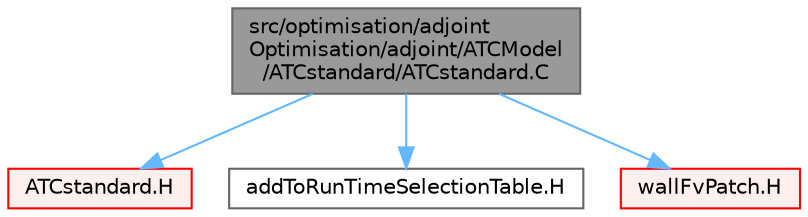 digraph "src/optimisation/adjointOptimisation/adjoint/ATCModel/ATCstandard/ATCstandard.C"
{
 // LATEX_PDF_SIZE
  bgcolor="transparent";
  edge [fontname=Helvetica,fontsize=10,labelfontname=Helvetica,labelfontsize=10];
  node [fontname=Helvetica,fontsize=10,shape=box,height=0.2,width=0.4];
  Node1 [id="Node000001",label="src/optimisation/adjoint\lOptimisation/adjoint/ATCModel\l/ATCstandard/ATCstandard.C",height=0.2,width=0.4,color="gray40", fillcolor="grey60", style="filled", fontcolor="black",tooltip=" "];
  Node1 -> Node2 [id="edge1_Node000001_Node000002",color="steelblue1",style="solid",tooltip=" "];
  Node2 [id="Node000002",label="ATCstandard.H",height=0.2,width=0.4,color="red", fillcolor="#FFF0F0", style="filled",URL="$ATCstandard_8H.html",tooltip=" "];
  Node1 -> Node497 [id="edge2_Node000001_Node000497",color="steelblue1",style="solid",tooltip=" "];
  Node497 [id="Node000497",label="addToRunTimeSelectionTable.H",height=0.2,width=0.4,color="grey40", fillcolor="white", style="filled",URL="$addToRunTimeSelectionTable_8H.html",tooltip="Macros for easy insertion into run-time selection tables."];
  Node1 -> Node498 [id="edge3_Node000001_Node000498",color="steelblue1",style="solid",tooltip=" "];
  Node498 [id="Node000498",label="wallFvPatch.H",height=0.2,width=0.4,color="red", fillcolor="#FFF0F0", style="filled",URL="$wallFvPatch_8H.html",tooltip=" "];
}
